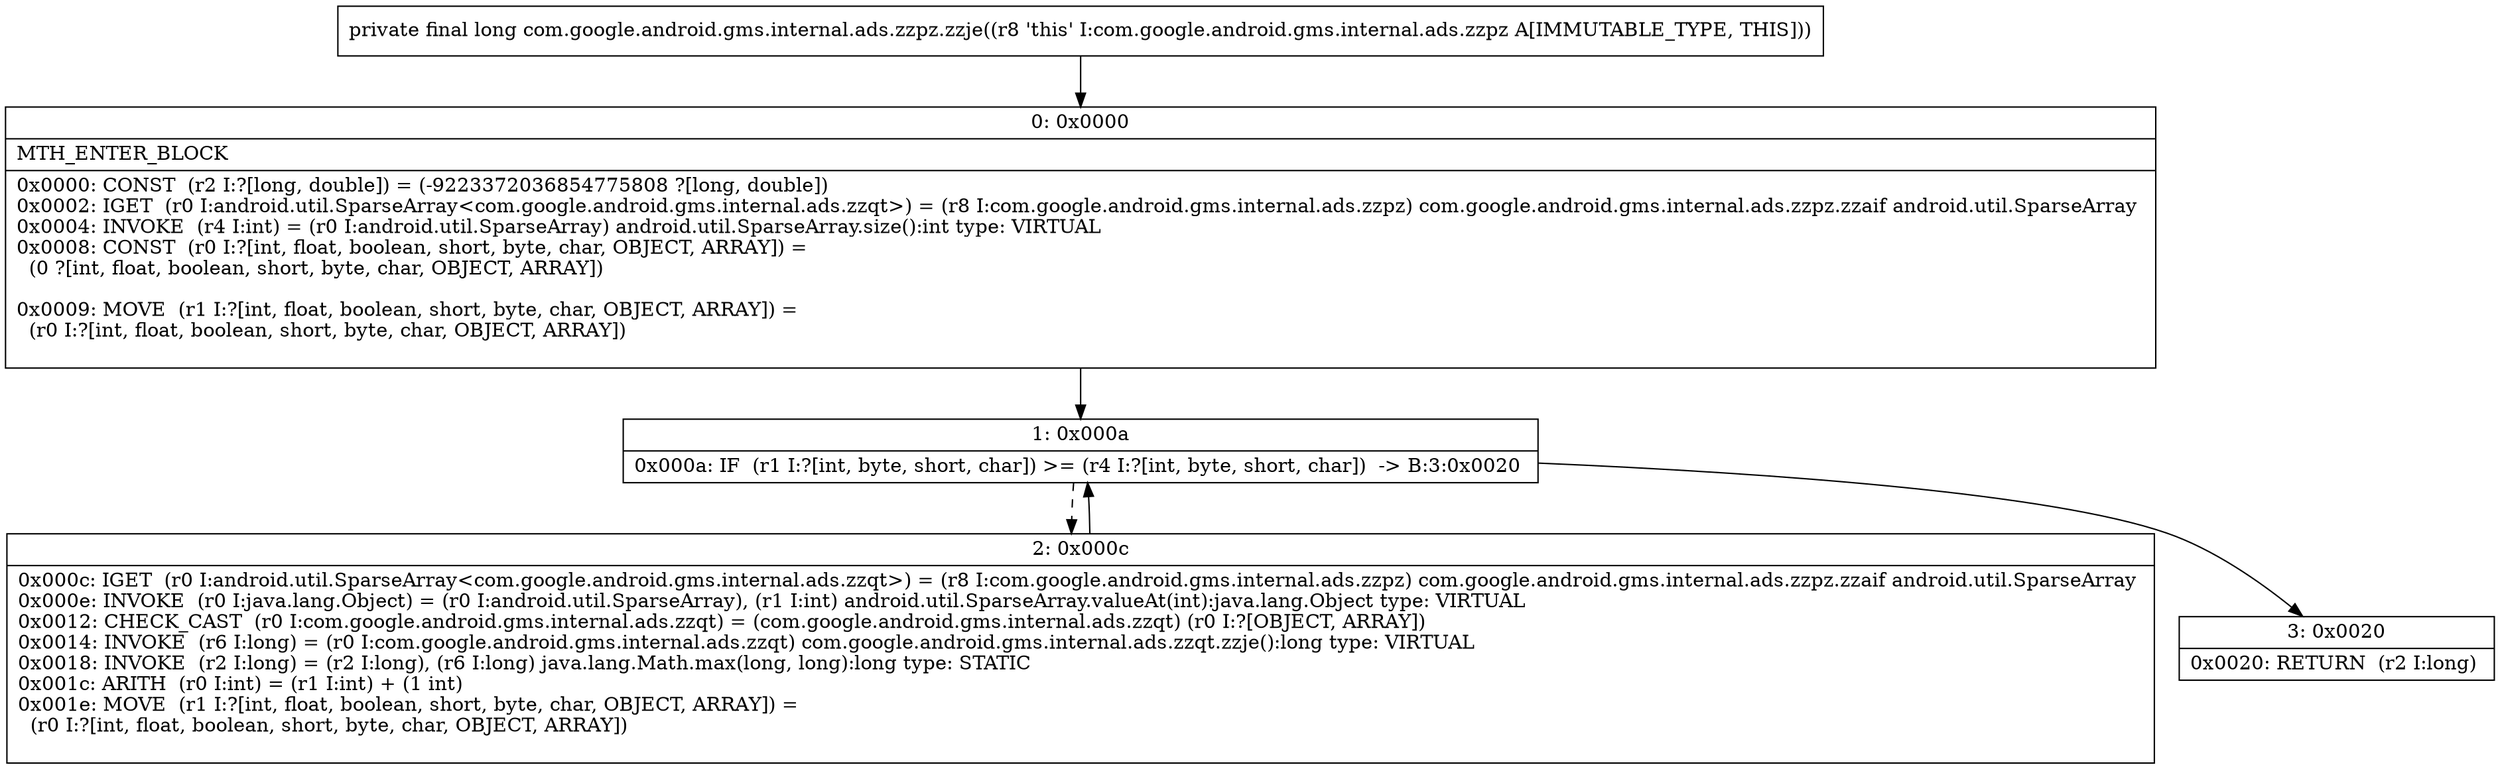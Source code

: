digraph "CFG forcom.google.android.gms.internal.ads.zzpz.zzje()J" {
Node_0 [shape=record,label="{0\:\ 0x0000|MTH_ENTER_BLOCK\l|0x0000: CONST  (r2 I:?[long, double]) = (\-9223372036854775808 ?[long, double]) \l0x0002: IGET  (r0 I:android.util.SparseArray\<com.google.android.gms.internal.ads.zzqt\>) = (r8 I:com.google.android.gms.internal.ads.zzpz) com.google.android.gms.internal.ads.zzpz.zzaif android.util.SparseArray \l0x0004: INVOKE  (r4 I:int) = (r0 I:android.util.SparseArray) android.util.SparseArray.size():int type: VIRTUAL \l0x0008: CONST  (r0 I:?[int, float, boolean, short, byte, char, OBJECT, ARRAY]) = \l  (0 ?[int, float, boolean, short, byte, char, OBJECT, ARRAY])\l \l0x0009: MOVE  (r1 I:?[int, float, boolean, short, byte, char, OBJECT, ARRAY]) = \l  (r0 I:?[int, float, boolean, short, byte, char, OBJECT, ARRAY])\l \l}"];
Node_1 [shape=record,label="{1\:\ 0x000a|0x000a: IF  (r1 I:?[int, byte, short, char]) \>= (r4 I:?[int, byte, short, char])  \-\> B:3:0x0020 \l}"];
Node_2 [shape=record,label="{2\:\ 0x000c|0x000c: IGET  (r0 I:android.util.SparseArray\<com.google.android.gms.internal.ads.zzqt\>) = (r8 I:com.google.android.gms.internal.ads.zzpz) com.google.android.gms.internal.ads.zzpz.zzaif android.util.SparseArray \l0x000e: INVOKE  (r0 I:java.lang.Object) = (r0 I:android.util.SparseArray), (r1 I:int) android.util.SparseArray.valueAt(int):java.lang.Object type: VIRTUAL \l0x0012: CHECK_CAST  (r0 I:com.google.android.gms.internal.ads.zzqt) = (com.google.android.gms.internal.ads.zzqt) (r0 I:?[OBJECT, ARRAY]) \l0x0014: INVOKE  (r6 I:long) = (r0 I:com.google.android.gms.internal.ads.zzqt) com.google.android.gms.internal.ads.zzqt.zzje():long type: VIRTUAL \l0x0018: INVOKE  (r2 I:long) = (r2 I:long), (r6 I:long) java.lang.Math.max(long, long):long type: STATIC \l0x001c: ARITH  (r0 I:int) = (r1 I:int) + (1 int) \l0x001e: MOVE  (r1 I:?[int, float, boolean, short, byte, char, OBJECT, ARRAY]) = \l  (r0 I:?[int, float, boolean, short, byte, char, OBJECT, ARRAY])\l \l}"];
Node_3 [shape=record,label="{3\:\ 0x0020|0x0020: RETURN  (r2 I:long) \l}"];
MethodNode[shape=record,label="{private final long com.google.android.gms.internal.ads.zzpz.zzje((r8 'this' I:com.google.android.gms.internal.ads.zzpz A[IMMUTABLE_TYPE, THIS])) }"];
MethodNode -> Node_0;
Node_0 -> Node_1;
Node_1 -> Node_2[style=dashed];
Node_1 -> Node_3;
Node_2 -> Node_1;
}

